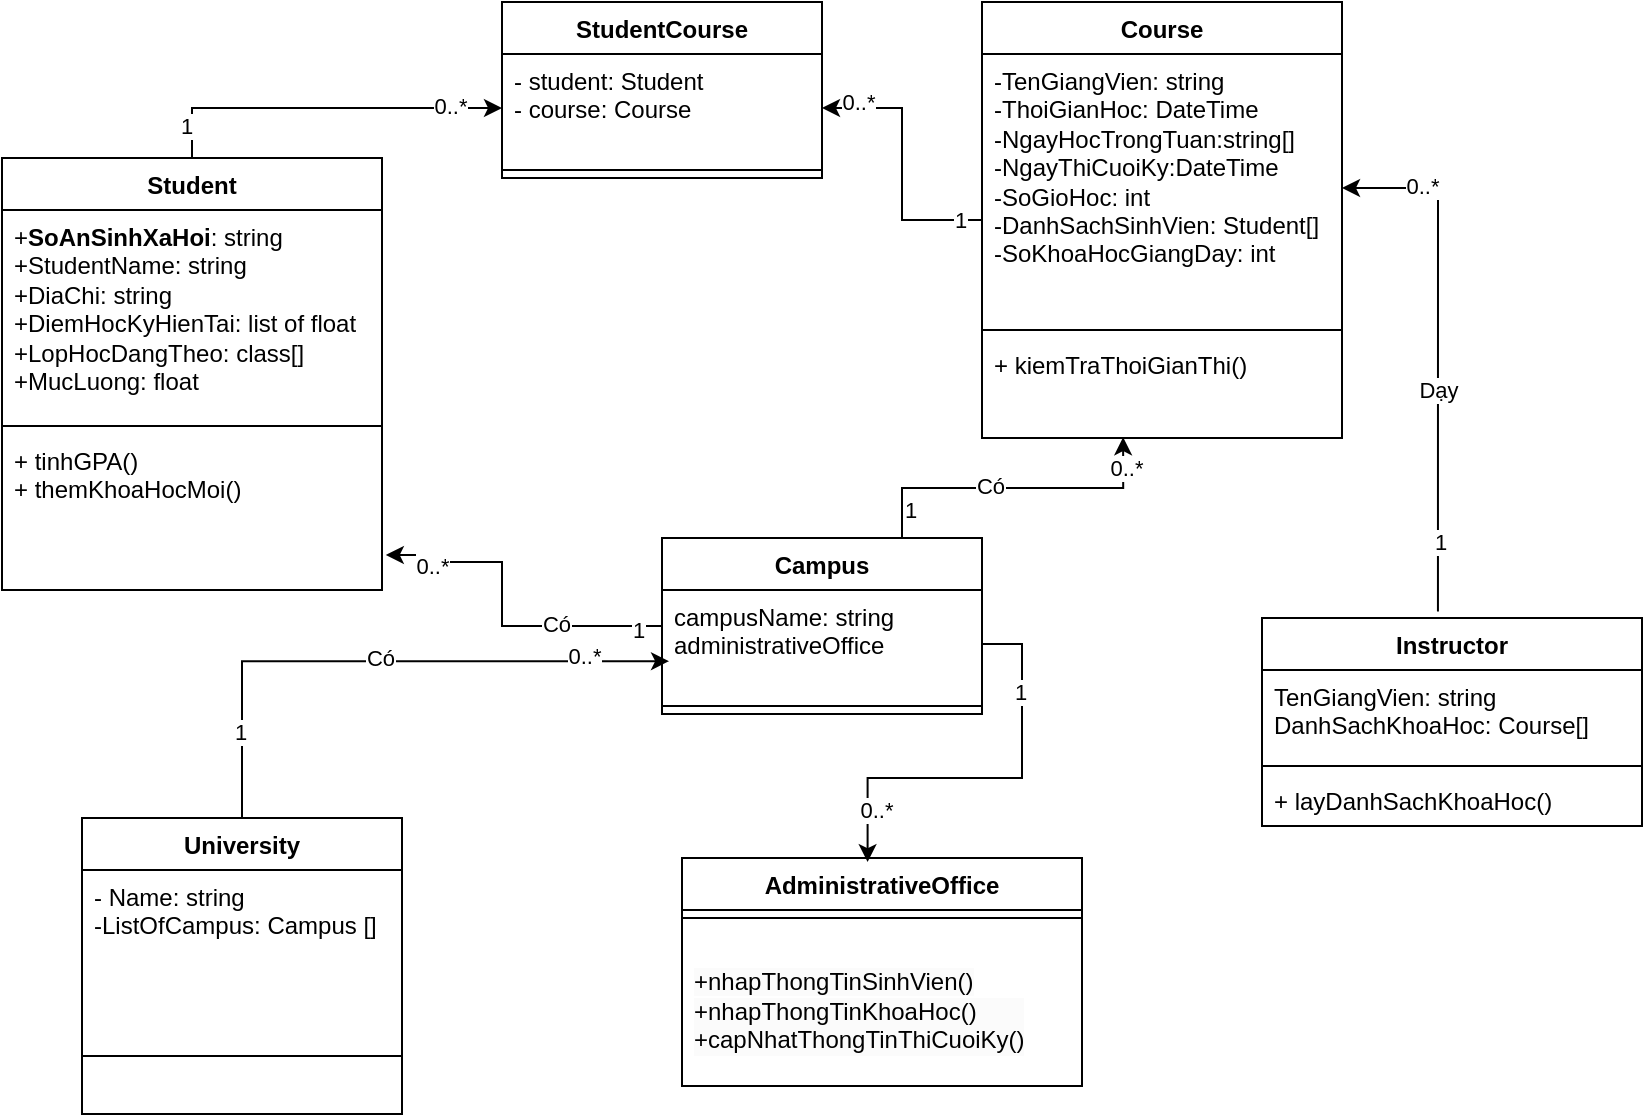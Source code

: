 <mxfile version="24.7.5">
  <diagram id="C5RBs43oDa-KdzZeNtuy" name="Page-1">
    <mxGraphModel dx="1877" dy="669" grid="1" gridSize="10" guides="1" tooltips="1" connect="1" arrows="1" fold="1" page="1" pageScale="1" pageWidth="827" pageHeight="1169" math="0" shadow="0">
      <root>
        <mxCell id="WIyWlLk6GJQsqaUBKTNV-0" />
        <mxCell id="WIyWlLk6GJQsqaUBKTNV-1" parent="WIyWlLk6GJQsqaUBKTNV-0" />
        <mxCell id="dej-83ZOtKcstYYF3Tk5-40" value="University" style="swimlane;fontStyle=1;align=center;verticalAlign=top;childLayout=stackLayout;horizontal=1;startSize=26;horizontalStack=0;resizeParent=1;resizeParentMax=0;resizeLast=0;collapsible=1;marginBottom=0;whiteSpace=wrap;html=1;" parent="WIyWlLk6GJQsqaUBKTNV-1" vertex="1">
          <mxGeometry x="30" y="440" width="160" height="148" as="geometry" />
        </mxCell>
        <mxCell id="dej-83ZOtKcstYYF3Tk5-41" value="- Name: string&lt;div&gt;-ListOfCampus: Campus []&lt;/div&gt;" style="text;strokeColor=none;fillColor=none;align=left;verticalAlign=top;spacingLeft=4;spacingRight=4;overflow=hidden;rotatable=0;points=[[0,0.5],[1,0.5]];portConstraint=eastwest;whiteSpace=wrap;html=1;" parent="dej-83ZOtKcstYYF3Tk5-40" vertex="1">
          <mxGeometry y="26" width="160" height="64" as="geometry" />
        </mxCell>
        <mxCell id="dej-83ZOtKcstYYF3Tk5-42" value="" style="line;strokeWidth=1;fillColor=none;align=left;verticalAlign=middle;spacingTop=-1;spacingLeft=3;spacingRight=3;rotatable=0;labelPosition=right;points=[];portConstraint=eastwest;strokeColor=inherit;" parent="dej-83ZOtKcstYYF3Tk5-40" vertex="1">
          <mxGeometry y="90" width="160" height="58" as="geometry" />
        </mxCell>
        <mxCell id="dej-83ZOtKcstYYF3Tk5-44" value="AdministrativeOffice" style="swimlane;fontStyle=1;align=center;verticalAlign=top;childLayout=stackLayout;horizontal=1;startSize=26;horizontalStack=0;resizeParent=1;resizeParentMax=0;resizeLast=0;collapsible=1;marginBottom=0;whiteSpace=wrap;html=1;" parent="WIyWlLk6GJQsqaUBKTNV-1" vertex="1">
          <mxGeometry x="330" y="460" width="200" height="114" as="geometry" />
        </mxCell>
        <mxCell id="dej-83ZOtKcstYYF3Tk5-46" value="" style="line;strokeWidth=1;fillColor=none;align=left;verticalAlign=middle;spacingTop=-1;spacingLeft=3;spacingRight=3;rotatable=0;labelPosition=right;points=[];portConstraint=eastwest;strokeColor=inherit;" parent="dej-83ZOtKcstYYF3Tk5-44" vertex="1">
          <mxGeometry y="26" width="200" height="8" as="geometry" />
        </mxCell>
        <mxCell id="dej-83ZOtKcstYYF3Tk5-47" value="&lt;br&gt;&lt;span style=&quot;color: rgb(0, 0, 0); font-family: Helvetica; font-size: 12px; font-style: normal; font-variant-ligatures: normal; font-variant-caps: normal; font-weight: 400; letter-spacing: normal; orphans: 2; text-align: left; text-indent: 0px; text-transform: none; widows: 2; word-spacing: 0px; -webkit-text-stroke-width: 0px; white-space: normal; background-color: rgb(251, 251, 251); text-decoration-thickness: initial; text-decoration-style: initial; text-decoration-color: initial; display: inline !important; float: none;&quot;&gt;+nhapThongTinSinhVien()&lt;/span&gt;&lt;div style=&quot;forced-color-adjust: none; color: rgb(0, 0, 0); font-family: Helvetica; font-size: 12px; font-style: normal; font-variant-ligatures: normal; font-variant-caps: normal; font-weight: 400; letter-spacing: normal; orphans: 2; text-align: left; text-indent: 0px; text-transform: none; widows: 2; word-spacing: 0px; -webkit-text-stroke-width: 0px; white-space: normal; background-color: rgb(251, 251, 251); text-decoration-thickness: initial; text-decoration-style: initial; text-decoration-color: initial;&quot;&gt;+nhapThongTinKhoaHoc()&lt;/div&gt;&lt;div style=&quot;forced-color-adjust: none; color: rgb(0, 0, 0); font-family: Helvetica; font-size: 12px; font-style: normal; font-variant-ligatures: normal; font-variant-caps: normal; font-weight: 400; letter-spacing: normal; orphans: 2; text-align: left; text-indent: 0px; text-transform: none; widows: 2; word-spacing: 0px; -webkit-text-stroke-width: 0px; white-space: normal; background-color: rgb(251, 251, 251); text-decoration-thickness: initial; text-decoration-style: initial; text-decoration-color: initial;&quot;&gt;+capNhatThongTinThiCuoiKy()&lt;/div&gt;&lt;div&gt;&lt;br&gt;&lt;/div&gt;" style="text;strokeColor=none;fillColor=none;align=left;verticalAlign=top;spacingLeft=4;spacingRight=4;overflow=hidden;rotatable=0;points=[[0,0.5],[1,0.5]];portConstraint=eastwest;whiteSpace=wrap;html=1;" parent="dej-83ZOtKcstYYF3Tk5-44" vertex="1">
          <mxGeometry y="34" width="200" height="80" as="geometry" />
        </mxCell>
        <mxCell id="dej-83ZOtKcstYYF3Tk5-57" style="edgeStyle=orthogonalEdgeStyle;rounded=0;orthogonalLoop=1;jettySize=auto;html=1;entryX=1.01;entryY=0.775;entryDx=0;entryDy=0;entryPerimeter=0;" parent="WIyWlLk6GJQsqaUBKTNV-1" source="dej-83ZOtKcstYYF3Tk5-49" target="dej-83ZOtKcstYYF3Tk5-85" edge="1">
          <mxGeometry relative="1" as="geometry">
            <mxPoint x="238.4" y="303.958" as="targetPoint" />
            <Array as="points">
              <mxPoint x="240" y="344" />
              <mxPoint x="240" y="312" />
              <mxPoint x="202" y="312" />
            </Array>
          </mxGeometry>
        </mxCell>
        <mxCell id="dej-83ZOtKcstYYF3Tk5-58" value="1" style="edgeLabel;html=1;align=center;verticalAlign=middle;resizable=0;points=[];" parent="dej-83ZOtKcstYYF3Tk5-57" vertex="1" connectable="0">
          <mxGeometry x="-0.861" y="2" relative="1" as="geometry">
            <mxPoint as="offset" />
          </mxGeometry>
        </mxCell>
        <mxCell id="dej-83ZOtKcstYYF3Tk5-75" value="Có" style="edgeLabel;html=1;align=center;verticalAlign=middle;resizable=0;points=[];" parent="dej-83ZOtKcstYYF3Tk5-57" vertex="1" connectable="0">
          <mxGeometry x="-0.384" y="-1" relative="1" as="geometry">
            <mxPoint as="offset" />
          </mxGeometry>
        </mxCell>
        <mxCell id="hR0xrDtCArFgl23sS1_u-3" value="0..*" style="edgeLabel;html=1;align=center;verticalAlign=middle;resizable=0;points=[];" vertex="1" connectable="0" parent="dej-83ZOtKcstYYF3Tk5-57">
          <mxGeometry x="0.691" y="2" relative="1" as="geometry">
            <mxPoint as="offset" />
          </mxGeometry>
        </mxCell>
        <mxCell id="dej-83ZOtKcstYYF3Tk5-49" value="Campus" style="swimlane;fontStyle=1;align=center;verticalAlign=top;childLayout=stackLayout;horizontal=1;startSize=26;horizontalStack=0;resizeParent=1;resizeParentMax=0;resizeLast=0;collapsible=1;marginBottom=0;whiteSpace=wrap;html=1;" parent="WIyWlLk6GJQsqaUBKTNV-1" vertex="1">
          <mxGeometry x="320" y="300" width="160" height="88" as="geometry" />
        </mxCell>
        <mxCell id="dej-83ZOtKcstYYF3Tk5-50" value="campusName: string&lt;div&gt;administrativeOffice&lt;br&gt;&lt;div&gt;&lt;br&gt;&lt;/div&gt;&lt;/div&gt;" style="text;strokeColor=none;fillColor=none;align=left;verticalAlign=top;spacingLeft=4;spacingRight=4;overflow=hidden;rotatable=0;points=[[0,0.5],[1,0.5]];portConstraint=eastwest;whiteSpace=wrap;html=1;" parent="dej-83ZOtKcstYYF3Tk5-49" vertex="1">
          <mxGeometry y="26" width="160" height="54" as="geometry" />
        </mxCell>
        <mxCell id="dej-83ZOtKcstYYF3Tk5-51" value="" style="line;strokeWidth=1;fillColor=none;align=left;verticalAlign=middle;spacingTop=-1;spacingLeft=3;spacingRight=3;rotatable=0;labelPosition=right;points=[];portConstraint=eastwest;strokeColor=inherit;" parent="dej-83ZOtKcstYYF3Tk5-49" vertex="1">
          <mxGeometry y="80" width="160" height="8" as="geometry" />
        </mxCell>
        <mxCell id="dej-83ZOtKcstYYF3Tk5-54" style="edgeStyle=orthogonalEdgeStyle;rounded=0;orthogonalLoop=1;jettySize=auto;html=1;entryX=0.022;entryY=0.659;entryDx=0;entryDy=0;entryPerimeter=0;" parent="WIyWlLk6GJQsqaUBKTNV-1" source="dej-83ZOtKcstYYF3Tk5-40" target="dej-83ZOtKcstYYF3Tk5-50" edge="1">
          <mxGeometry relative="1" as="geometry" />
        </mxCell>
        <mxCell id="dej-83ZOtKcstYYF3Tk5-74" value="Có" style="edgeLabel;html=1;align=center;verticalAlign=middle;resizable=0;points=[];" parent="dej-83ZOtKcstYYF3Tk5-54" vertex="1" connectable="0">
          <mxGeometry x="0.006" y="2" relative="1" as="geometry">
            <mxPoint as="offset" />
          </mxGeometry>
        </mxCell>
        <mxCell id="1oX4W4gaiZN7Ev70vD6O-3" value="1" style="edgeLabel;html=1;align=center;verticalAlign=middle;resizable=0;points=[];" parent="dej-83ZOtKcstYYF3Tk5-54" vertex="1" connectable="0">
          <mxGeometry x="-0.705" y="1" relative="1" as="geometry">
            <mxPoint as="offset" />
          </mxGeometry>
        </mxCell>
        <mxCell id="hR0xrDtCArFgl23sS1_u-5" value="0..*" style="edgeLabel;html=1;align=center;verticalAlign=middle;resizable=0;points=[];" vertex="1" connectable="0" parent="dej-83ZOtKcstYYF3Tk5-54">
          <mxGeometry x="0.707" y="3" relative="1" as="geometry">
            <mxPoint as="offset" />
          </mxGeometry>
        </mxCell>
        <mxCell id="dej-83ZOtKcstYYF3Tk5-60" style="edgeStyle=orthogonalEdgeStyle;rounded=0;orthogonalLoop=1;jettySize=auto;html=1;exitX=0.75;exitY=0;exitDx=0;exitDy=0;entryX=0.392;entryY=0.992;entryDx=0;entryDy=0;entryPerimeter=0;" parent="WIyWlLk6GJQsqaUBKTNV-1" source="dej-83ZOtKcstYYF3Tk5-49" target="dej-83ZOtKcstYYF3Tk5-90" edge="1">
          <mxGeometry relative="1" as="geometry">
            <mxPoint x="399.24" y="324.296" as="targetPoint" />
          </mxGeometry>
        </mxCell>
        <mxCell id="dej-83ZOtKcstYYF3Tk5-61" value="1" style="edgeLabel;html=1;align=center;verticalAlign=middle;resizable=0;points=[];" parent="dej-83ZOtKcstYYF3Tk5-60" vertex="1" connectable="0">
          <mxGeometry x="-0.821" y="-4" relative="1" as="geometry">
            <mxPoint as="offset" />
          </mxGeometry>
        </mxCell>
        <mxCell id="dej-83ZOtKcstYYF3Tk5-76" value="Có" style="edgeLabel;html=1;align=center;verticalAlign=middle;resizable=0;points=[];" parent="dej-83ZOtKcstYYF3Tk5-60" vertex="1" connectable="0">
          <mxGeometry x="-0.146" y="1" relative="1" as="geometry">
            <mxPoint as="offset" />
          </mxGeometry>
        </mxCell>
        <mxCell id="hR0xrDtCArFgl23sS1_u-4" value="0..*" style="edgeLabel;html=1;align=center;verticalAlign=middle;resizable=0;points=[];" vertex="1" connectable="0" parent="dej-83ZOtKcstYYF3Tk5-60">
          <mxGeometry x="0.809" y="-1" relative="1" as="geometry">
            <mxPoint as="offset" />
          </mxGeometry>
        </mxCell>
        <mxCell id="dej-83ZOtKcstYYF3Tk5-69" style="edgeStyle=orthogonalEdgeStyle;rounded=0;orthogonalLoop=1;jettySize=auto;html=1;entryX=1;entryY=0.5;entryDx=0;entryDy=0;exitX=0.463;exitY=-0.031;exitDx=0;exitDy=0;exitPerimeter=0;" parent="WIyWlLk6GJQsqaUBKTNV-1" source="dej-83ZOtKcstYYF3Tk5-91" target="dej-83ZOtKcstYYF3Tk5-88" edge="1">
          <mxGeometry relative="1" as="geometry">
            <mxPoint x="670" y="447" as="sourcePoint" />
            <mxPoint x="589.62" y="277.6" as="targetPoint" />
          </mxGeometry>
        </mxCell>
        <mxCell id="dej-83ZOtKcstYYF3Tk5-70" value="1" style="edgeLabel;html=1;align=center;verticalAlign=middle;resizable=0;points=[];" parent="dej-83ZOtKcstYYF3Tk5-69" vertex="1" connectable="0">
          <mxGeometry x="-0.726" y="-1" relative="1" as="geometry">
            <mxPoint as="offset" />
          </mxGeometry>
        </mxCell>
        <mxCell id="dej-83ZOtKcstYYF3Tk5-72" value="Dạy" style="edgeLabel;html=1;align=center;verticalAlign=middle;resizable=0;points=[];" parent="dej-83ZOtKcstYYF3Tk5-69" vertex="1" connectable="0">
          <mxGeometry x="-0.141" relative="1" as="geometry">
            <mxPoint as="offset" />
          </mxGeometry>
        </mxCell>
        <mxCell id="1oX4W4gaiZN7Ev70vD6O-2" value="0..*" style="edgeLabel;html=1;align=center;verticalAlign=middle;resizable=0;points=[];" parent="dej-83ZOtKcstYYF3Tk5-69" vertex="1" connectable="0">
          <mxGeometry x="0.699" y="-1" relative="1" as="geometry">
            <mxPoint as="offset" />
          </mxGeometry>
        </mxCell>
        <mxCell id="1oX4W4gaiZN7Ev70vD6O-9" style="edgeStyle=orthogonalEdgeStyle;rounded=0;orthogonalLoop=1;jettySize=auto;html=1;exitX=0.5;exitY=0;exitDx=0;exitDy=0;entryX=0;entryY=0.5;entryDx=0;entryDy=0;" parent="WIyWlLk6GJQsqaUBKTNV-1" source="dej-83ZOtKcstYYF3Tk5-82" target="1oX4W4gaiZN7Ev70vD6O-5" edge="1">
          <mxGeometry relative="1" as="geometry" />
        </mxCell>
        <mxCell id="1oX4W4gaiZN7Ev70vD6O-12" value="0..*" style="edgeLabel;html=1;align=center;verticalAlign=middle;resizable=0;points=[];" parent="1oX4W4gaiZN7Ev70vD6O-9" vertex="1" connectable="0">
          <mxGeometry x="0.707" y="1" relative="1" as="geometry">
            <mxPoint as="offset" />
          </mxGeometry>
        </mxCell>
        <mxCell id="1oX4W4gaiZN7Ev70vD6O-13" value="1" style="edgeLabel;html=1;align=center;verticalAlign=middle;resizable=0;points=[];" parent="1oX4W4gaiZN7Ev70vD6O-9" vertex="1" connectable="0">
          <mxGeometry x="-0.818" y="3" relative="1" as="geometry">
            <mxPoint as="offset" />
          </mxGeometry>
        </mxCell>
        <mxCell id="dej-83ZOtKcstYYF3Tk5-82" value="Student" style="swimlane;fontStyle=1;align=center;verticalAlign=top;childLayout=stackLayout;horizontal=1;startSize=26;horizontalStack=0;resizeParent=1;resizeParentMax=0;resizeLast=0;collapsible=1;marginBottom=0;whiteSpace=wrap;html=1;" parent="WIyWlLk6GJQsqaUBKTNV-1" vertex="1">
          <mxGeometry x="-10" y="110" width="190" height="216" as="geometry" />
        </mxCell>
        <mxCell id="dej-83ZOtKcstYYF3Tk5-83" value="&lt;div&gt;+&lt;b&gt;SoAnSinhXaHoi&lt;/b&gt;: string&lt;/div&gt;&lt;div&gt;+StudentName: string&lt;/div&gt;&lt;div&gt;+DiaChi: string&lt;/div&gt;&lt;div&gt;+DiemHocKyHienTai: list of float&lt;/div&gt;&lt;div&gt;+LopHocDangTheo: class[]&lt;br&gt;&lt;/div&gt;&lt;div&gt;+MucLuong: float&lt;/div&gt;" style="text;strokeColor=none;fillColor=none;align=left;verticalAlign=top;spacingLeft=4;spacingRight=4;overflow=hidden;rotatable=0;points=[[0,0.5],[1,0.5]];portConstraint=eastwest;whiteSpace=wrap;html=1;" parent="dej-83ZOtKcstYYF3Tk5-82" vertex="1">
          <mxGeometry y="26" width="190" height="104" as="geometry" />
        </mxCell>
        <mxCell id="dej-83ZOtKcstYYF3Tk5-84" value="" style="line;strokeWidth=1;fillColor=none;align=left;verticalAlign=middle;spacingTop=-1;spacingLeft=3;spacingRight=3;rotatable=0;labelPosition=right;points=[];portConstraint=eastwest;strokeColor=inherit;" parent="dej-83ZOtKcstYYF3Tk5-82" vertex="1">
          <mxGeometry y="130" width="190" height="8" as="geometry" />
        </mxCell>
        <mxCell id="dej-83ZOtKcstYYF3Tk5-85" value="+ tinhGPA()&lt;div&gt;+&amp;nbsp;themKhoaHocMoi()&lt;/div&gt;" style="text;strokeColor=none;fillColor=none;align=left;verticalAlign=top;spacingLeft=4;spacingRight=4;overflow=hidden;rotatable=0;points=[[0,0.5],[1,0.5]];portConstraint=eastwest;whiteSpace=wrap;html=1;" parent="dej-83ZOtKcstYYF3Tk5-82" vertex="1">
          <mxGeometry y="138" width="190" height="78" as="geometry" />
        </mxCell>
        <mxCell id="1oX4W4gaiZN7Ev70vD6O-8" style="edgeStyle=orthogonalEdgeStyle;rounded=0;orthogonalLoop=1;jettySize=auto;html=1;entryX=1;entryY=0.5;entryDx=0;entryDy=0;" parent="WIyWlLk6GJQsqaUBKTNV-1" source="dej-83ZOtKcstYYF3Tk5-87" target="1oX4W4gaiZN7Ev70vD6O-5" edge="1">
          <mxGeometry relative="1" as="geometry" />
        </mxCell>
        <mxCell id="1oX4W4gaiZN7Ev70vD6O-10" value="0..*" style="edgeLabel;html=1;align=center;verticalAlign=middle;resizable=0;points=[];" parent="1oX4W4gaiZN7Ev70vD6O-8" vertex="1" connectable="0">
          <mxGeometry x="0.741" y="-3" relative="1" as="geometry">
            <mxPoint as="offset" />
          </mxGeometry>
        </mxCell>
        <mxCell id="1oX4W4gaiZN7Ev70vD6O-11" value="1" style="edgeLabel;html=1;align=center;verticalAlign=middle;resizable=0;points=[];" parent="1oX4W4gaiZN7Ev70vD6O-8" vertex="1" connectable="0">
          <mxGeometry x="-0.835" relative="1" as="geometry">
            <mxPoint as="offset" />
          </mxGeometry>
        </mxCell>
        <mxCell id="dej-83ZOtKcstYYF3Tk5-87" value="Course" style="swimlane;fontStyle=1;align=center;verticalAlign=top;childLayout=stackLayout;horizontal=1;startSize=26;horizontalStack=0;resizeParent=1;resizeParentMax=0;resizeLast=0;collapsible=1;marginBottom=0;whiteSpace=wrap;html=1;" parent="WIyWlLk6GJQsqaUBKTNV-1" vertex="1">
          <mxGeometry x="480" y="32" width="180" height="218" as="geometry" />
        </mxCell>
        <mxCell id="dej-83ZOtKcstYYF3Tk5-88" value="-TenGiangVien: string&lt;div&gt;-ThoiGianHoc:&amp;nbsp;DateTime&lt;br&gt;&lt;/div&gt;&lt;div&gt;-NgayHocTrongTuan:string[]&lt;br&gt;&lt;/div&gt;&lt;div&gt;-NgayThiCuoiKy:DateTime&lt;br&gt;&lt;/div&gt;&lt;div&gt;-SoGioHoc: int&lt;br&gt;&lt;/div&gt;&lt;div&gt;-DanhSachSinhVien:&amp;nbsp;Student[]&lt;br&gt;&lt;/div&gt;&lt;div&gt;-SoKhoaHocGiangDay: int&lt;/div&gt;" style="text;strokeColor=none;fillColor=none;align=left;verticalAlign=top;spacingLeft=4;spacingRight=4;overflow=hidden;rotatable=0;points=[[0,0.5],[1,0.5]];portConstraint=eastwest;whiteSpace=wrap;html=1;" parent="dej-83ZOtKcstYYF3Tk5-87" vertex="1">
          <mxGeometry y="26" width="180" height="134" as="geometry" />
        </mxCell>
        <mxCell id="dej-83ZOtKcstYYF3Tk5-89" value="" style="line;strokeWidth=1;fillColor=none;align=left;verticalAlign=middle;spacingTop=-1;spacingLeft=3;spacingRight=3;rotatable=0;labelPosition=right;points=[];portConstraint=eastwest;strokeColor=inherit;" parent="dej-83ZOtKcstYYF3Tk5-87" vertex="1">
          <mxGeometry y="160" width="180" height="8" as="geometry" />
        </mxCell>
        <mxCell id="dej-83ZOtKcstYYF3Tk5-90" value="+ kiemTraThoiGianThi()" style="text;strokeColor=none;fillColor=none;align=left;verticalAlign=top;spacingLeft=4;spacingRight=4;overflow=hidden;rotatable=0;points=[[0,0.5],[1,0.5]];portConstraint=eastwest;whiteSpace=wrap;html=1;" parent="dej-83ZOtKcstYYF3Tk5-87" vertex="1">
          <mxGeometry y="168" width="180" height="50" as="geometry" />
        </mxCell>
        <mxCell id="dej-83ZOtKcstYYF3Tk5-91" value="Instructor" style="swimlane;fontStyle=1;align=center;verticalAlign=top;childLayout=stackLayout;horizontal=1;startSize=26;horizontalStack=0;resizeParent=1;resizeParentMax=0;resizeLast=0;collapsible=1;marginBottom=0;whiteSpace=wrap;html=1;" parent="WIyWlLk6GJQsqaUBKTNV-1" vertex="1">
          <mxGeometry x="620" y="340" width="190" height="104" as="geometry" />
        </mxCell>
        <mxCell id="dej-83ZOtKcstYYF3Tk5-92" value="TenGiangVien: string&lt;div&gt;DanhSachKhoaHoc:&amp;nbsp;Course[]&lt;/div&gt;" style="text;strokeColor=none;fillColor=none;align=left;verticalAlign=top;spacingLeft=4;spacingRight=4;overflow=hidden;rotatable=0;points=[[0,0.5],[1,0.5]];portConstraint=eastwest;whiteSpace=wrap;html=1;" parent="dej-83ZOtKcstYYF3Tk5-91" vertex="1">
          <mxGeometry y="26" width="190" height="44" as="geometry" />
        </mxCell>
        <mxCell id="dej-83ZOtKcstYYF3Tk5-93" value="" style="line;strokeWidth=1;fillColor=none;align=left;verticalAlign=middle;spacingTop=-1;spacingLeft=3;spacingRight=3;rotatable=0;labelPosition=right;points=[];portConstraint=eastwest;strokeColor=inherit;" parent="dej-83ZOtKcstYYF3Tk5-91" vertex="1">
          <mxGeometry y="70" width="190" height="8" as="geometry" />
        </mxCell>
        <mxCell id="dej-83ZOtKcstYYF3Tk5-94" value="+ layDanhSachKhoaHoc()" style="text;strokeColor=none;fillColor=none;align=left;verticalAlign=top;spacingLeft=4;spacingRight=4;overflow=hidden;rotatable=0;points=[[0,0.5],[1,0.5]];portConstraint=eastwest;whiteSpace=wrap;html=1;" parent="dej-83ZOtKcstYYF3Tk5-91" vertex="1">
          <mxGeometry y="78" width="190" height="26" as="geometry" />
        </mxCell>
        <mxCell id="dej-83ZOtKcstYYF3Tk5-96" style="edgeStyle=orthogonalEdgeStyle;rounded=0;orthogonalLoop=1;jettySize=auto;html=1;exitX=1;exitY=0.5;exitDx=0;exitDy=0;entryX=0.464;entryY=0.018;entryDx=0;entryDy=0;entryPerimeter=0;" parent="WIyWlLk6GJQsqaUBKTNV-1" source="dej-83ZOtKcstYYF3Tk5-50" target="dej-83ZOtKcstYYF3Tk5-44" edge="1">
          <mxGeometry relative="1" as="geometry" />
        </mxCell>
        <mxCell id="dej-83ZOtKcstYYF3Tk5-98" value="1" style="edgeLabel;html=1;align=center;verticalAlign=middle;resizable=0;points=[];" parent="dej-83ZOtKcstYYF3Tk5-96" vertex="1" connectable="0">
          <mxGeometry x="-0.578" y="-1" relative="1" as="geometry">
            <mxPoint as="offset" />
          </mxGeometry>
        </mxCell>
        <mxCell id="hR0xrDtCArFgl23sS1_u-6" value="0..*" style="edgeLabel;html=1;align=center;verticalAlign=middle;resizable=0;points=[];" vertex="1" connectable="0" parent="dej-83ZOtKcstYYF3Tk5-96">
          <mxGeometry x="0.747" y="4" relative="1" as="geometry">
            <mxPoint as="offset" />
          </mxGeometry>
        </mxCell>
        <mxCell id="1oX4W4gaiZN7Ev70vD6O-4" value="StudentCourse" style="swimlane;fontStyle=1;align=center;verticalAlign=top;childLayout=stackLayout;horizontal=1;startSize=26;horizontalStack=0;resizeParent=1;resizeParentMax=0;resizeLast=0;collapsible=1;marginBottom=0;whiteSpace=wrap;html=1;" parent="WIyWlLk6GJQsqaUBKTNV-1" vertex="1">
          <mxGeometry x="240" y="32" width="160" height="88" as="geometry" />
        </mxCell>
        <mxCell id="1oX4W4gaiZN7Ev70vD6O-5" value="- student: Student&lt;div&gt;- course: Course&lt;br&gt;&lt;div&gt;&lt;br&gt;&lt;/div&gt;&lt;/div&gt;" style="text;strokeColor=none;fillColor=none;align=left;verticalAlign=top;spacingLeft=4;spacingRight=4;overflow=hidden;rotatable=0;points=[[0,0.5],[1,0.5]];portConstraint=eastwest;whiteSpace=wrap;html=1;" parent="1oX4W4gaiZN7Ev70vD6O-4" vertex="1">
          <mxGeometry y="26" width="160" height="54" as="geometry" />
        </mxCell>
        <mxCell id="1oX4W4gaiZN7Ev70vD6O-6" value="" style="line;strokeWidth=1;fillColor=none;align=left;verticalAlign=middle;spacingTop=-1;spacingLeft=3;spacingRight=3;rotatable=0;labelPosition=right;points=[];portConstraint=eastwest;strokeColor=inherit;" parent="1oX4W4gaiZN7Ev70vD6O-4" vertex="1">
          <mxGeometry y="80" width="160" height="8" as="geometry" />
        </mxCell>
      </root>
    </mxGraphModel>
  </diagram>
</mxfile>
